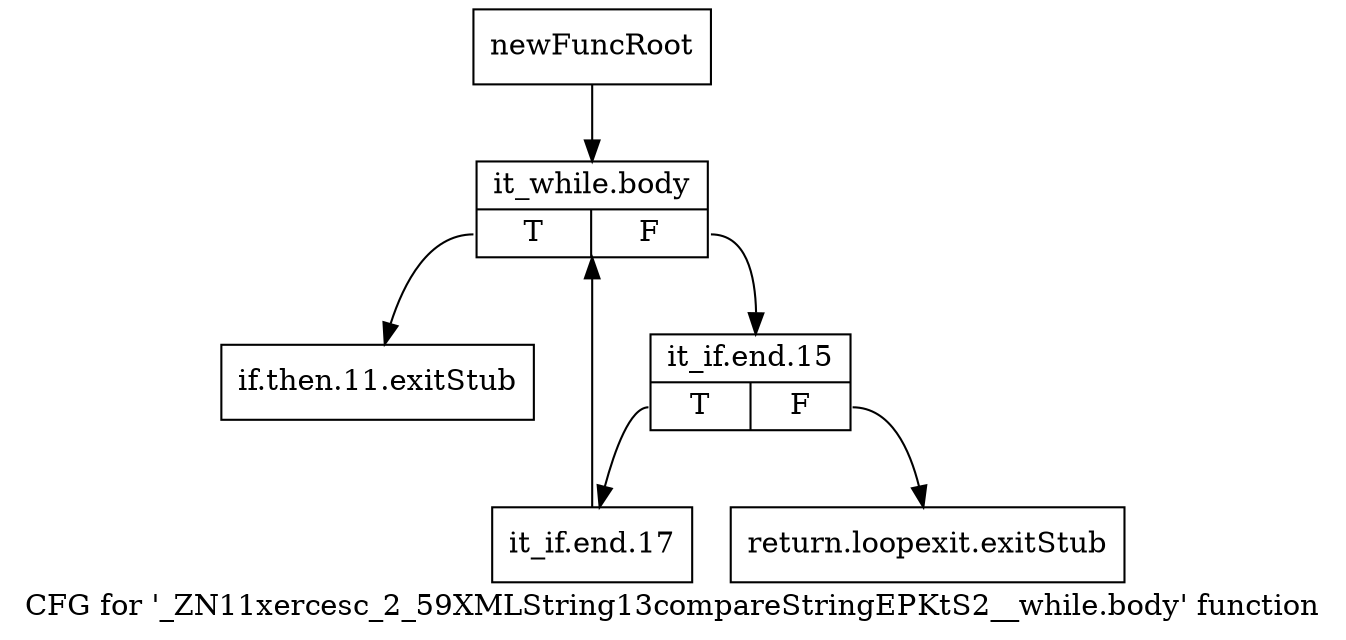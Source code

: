 digraph "CFG for '_ZN11xercesc_2_59XMLString13compareStringEPKtS2__while.body' function" {
	label="CFG for '_ZN11xercesc_2_59XMLString13compareStringEPKtS2__while.body' function";

	Node0x9b3dd40 [shape=record,label="{newFuncRoot}"];
	Node0x9b3dd40 -> Node0x9b5faa0;
	Node0x9b5fa00 [shape=record,label="{if.then.11.exitStub}"];
	Node0x9b5fa50 [shape=record,label="{return.loopexit.exitStub}"];
	Node0x9b5faa0 [shape=record,label="{it_while.body|{<s0>T|<s1>F}}"];
	Node0x9b5faa0:s0 -> Node0x9b5fa00;
	Node0x9b5faa0:s1 -> Node0x9b5faf0;
	Node0x9b5faf0 [shape=record,label="{it_if.end.15|{<s0>T|<s1>F}}"];
	Node0x9b5faf0:s0 -> Node0x9b5fb40;
	Node0x9b5faf0:s1 -> Node0x9b5fa50;
	Node0x9b5fb40 [shape=record,label="{it_if.end.17}"];
	Node0x9b5fb40 -> Node0x9b5faa0;
}
